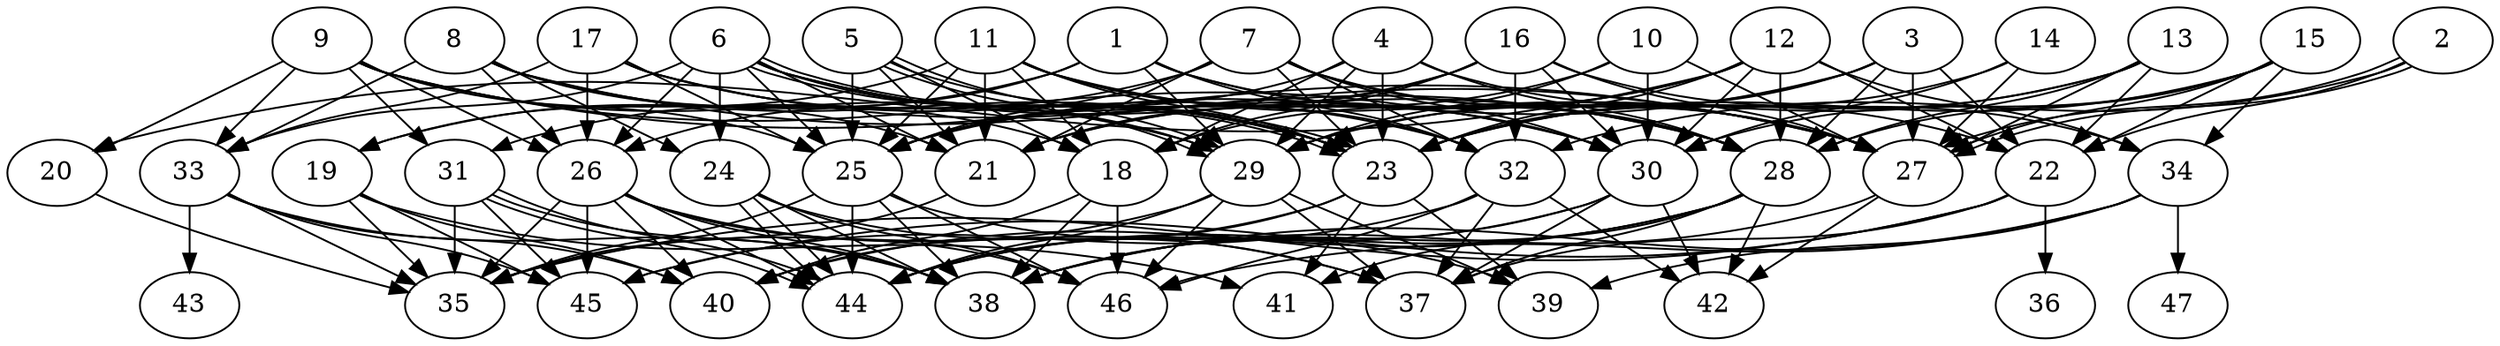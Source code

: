 // DAG (tier=3-complex, mode=data, n=47, ccr=0.542, fat=0.734, density=0.763, regular=0.255, jump=0.213, mindata=4194304, maxdata=33554432)
// DAG automatically generated by daggen at Sun Aug 24 16:33:35 2025
// /home/ermia/Project/Environments/daggen/bin/daggen --dot --ccr 0.542 --fat 0.734 --regular 0.255 --density 0.763 --jump 0.213 --mindata 4194304 --maxdata 33554432 -n 47 
digraph G {
  1 [size="7009032310275656646656", alpha="0.03", expect_size="3504516155137828323328"]
  1 -> 19 [size ="2929962273210368"]
  1 -> 26 [size ="2929962273210368"]
  1 -> 27 [size ="2929962273210368"]
  1 -> 28 [size ="2929962273210368"]
  1 -> 29 [size ="2929962273210368"]
  1 -> 32 [size ="2929962273210368"]
  2 [size="17733206083803060", alpha="0.06", expect_size="8866603041901530"]
  2 -> 22 [size ="995736367923200"]
  2 -> 27 [size ="995736367923200"]
  2 -> 27 [size ="995736367923200"]
  2 -> 32 [size ="995736367923200"]
  3 [size="2681363775369112064", alpha="0.09", expect_size="1340681887684556032"]
  3 -> 22 [size ="1000677752963072"]
  3 -> 23 [size ="1000677752963072"]
  3 -> 25 [size ="1000677752963072"]
  3 -> 27 [size ="1000677752963072"]
  3 -> 28 [size ="1000677752963072"]
  3 -> 29 [size ="1000677752963072"]
  4 [size="7238686567942393856", alpha="0.08", expect_size="3619343283971196928"]
  4 -> 18 [size ="8698724804984832"]
  4 -> 22 [size ="8698724804984832"]
  4 -> 23 [size ="8698724804984832"]
  4 -> 25 [size ="8698724804984832"]
  4 -> 28 [size ="8698724804984832"]
  4 -> 29 [size ="8698724804984832"]
  5 [size="964465351181268096", alpha="0.16", expect_size="482232675590634048"]
  5 -> 18 [size ="1422695577157632"]
  5 -> 21 [size ="1422695577157632"]
  5 -> 23 [size ="1422695577157632"]
  5 -> 25 [size ="1422695577157632"]
  5 -> 29 [size ="1422695577157632"]
  5 -> 29 [size ="1422695577157632"]
  6 [size="10671074223616864256", alpha="0.04", expect_size="5335537111808432128"]
  6 -> 21 [size ="4743660516147200"]
  6 -> 23 [size ="4743660516147200"]
  6 -> 23 [size ="4743660516147200"]
  6 -> 24 [size ="4743660516147200"]
  6 -> 25 [size ="4743660516147200"]
  6 -> 26 [size ="4743660516147200"]
  6 -> 28 [size ="4743660516147200"]
  6 -> 29 [size ="4743660516147200"]
  6 -> 30 [size ="4743660516147200"]
  6 -> 33 [size ="4743660516147200"]
  7 [size="23437185355605818212352", alpha="0.05", expect_size="11718592677802909106176"]
  7 -> 21 [size ="6551794847055872"]
  7 -> 23 [size ="6551794847055872"]
  7 -> 25 [size ="6551794847055872"]
  7 -> 27 [size ="6551794847055872"]
  7 -> 28 [size ="6551794847055872"]
  7 -> 30 [size ="6551794847055872"]
  7 -> 31 [size ="6551794847055872"]
  7 -> 32 [size ="6551794847055872"]
  8 [size="652731181653736704", alpha="0.12", expect_size="326365590826868352"]
  8 -> 18 [size ="377014376726528"]
  8 -> 21 [size ="377014376726528"]
  8 -> 23 [size ="377014376726528"]
  8 -> 24 [size ="377014376726528"]
  8 -> 26 [size ="377014376726528"]
  8 -> 27 [size ="377014376726528"]
  8 -> 33 [size ="377014376726528"]
  9 [size="3415640442900664287232", alpha="0.12", expect_size="1707820221450332143616"]
  9 -> 20 [size ="1814421089288192"]
  9 -> 25 [size ="1814421089288192"]
  9 -> 26 [size ="1814421089288192"]
  9 -> 27 [size ="1814421089288192"]
  9 -> 29 [size ="1814421089288192"]
  9 -> 30 [size ="1814421089288192"]
  9 -> 31 [size ="1814421089288192"]
  9 -> 33 [size ="1814421089288192"]
  10 [size="15479414518030090108928", alpha="0.19", expect_size="7739707259015045054464"]
  10 -> 21 [size ="4968893332324352"]
  10 -> 27 [size ="4968893332324352"]
  10 -> 29 [size ="4968893332324352"]
  10 -> 30 [size ="4968893332324352"]
  11 [size="479204590817810317312", alpha="0.02", expect_size="239602295408905158656"]
  11 -> 18 [size ="489896082931712"]
  11 -> 19 [size ="489896082931712"]
  11 -> 21 [size ="489896082931712"]
  11 -> 23 [size ="489896082931712"]
  11 -> 25 [size ="489896082931712"]
  11 -> 27 [size ="489896082931712"]
  11 -> 30 [size ="489896082931712"]
  11 -> 32 [size ="489896082931712"]
  12 [size="7722813109426603008", alpha="0.18", expect_size="3861406554713301504"]
  12 -> 18 [size ="3580209919950848"]
  12 -> 20 [size ="3580209919950848"]
  12 -> 21 [size ="3580209919950848"]
  12 -> 22 [size ="3580209919950848"]
  12 -> 23 [size ="3580209919950848"]
  12 -> 28 [size ="3580209919950848"]
  12 -> 30 [size ="3580209919950848"]
  12 -> 34 [size ="3580209919950848"]
  13 [size="18715736581332845723648", alpha="0.09", expect_size="9357868290666422861824"]
  13 -> 22 [size ="5639335546191872"]
  13 -> 23 [size ="5639335546191872"]
  13 -> 27 [size ="5639335546191872"]
  13 -> 28 [size ="5639335546191872"]
  13 -> 29 [size ="5639335546191872"]
  14 [size="71508490774038960", alpha="0.02", expect_size="35754245387019480"]
  14 -> 23 [size ="1217238325526528"]
  14 -> 27 [size ="1217238325526528"]
  14 -> 30 [size ="1217238325526528"]
  15 [size="4429561023148858880", alpha="0.10", expect_size="2214780511574429440"]
  15 -> 22 [size ="2153393288118272"]
  15 -> 23 [size ="2153393288118272"]
  15 -> 27 [size ="2153393288118272"]
  15 -> 28 [size ="2153393288118272"]
  15 -> 30 [size ="2153393288118272"]
  15 -> 34 [size ="2153393288118272"]
  16 [size="627732703345633024", alpha="0.11", expect_size="313866351672816512"]
  16 -> 18 [size ="637563769454592"]
  16 -> 21 [size ="637563769454592"]
  16 -> 25 [size ="637563769454592"]
  16 -> 27 [size ="637563769454592"]
  16 -> 30 [size ="637563769454592"]
  16 -> 32 [size ="637563769454592"]
  16 -> 34 [size ="637563769454592"]
  17 [size="15890469740653776896", alpha="0.09", expect_size="7945234870326888448"]
  17 -> 23 [size ="5730178399469568"]
  17 -> 25 [size ="5730178399469568"]
  17 -> 26 [size ="5730178399469568"]
  17 -> 28 [size ="5730178399469568"]
  17 -> 32 [size ="5730178399469568"]
  17 -> 33 [size ="5730178399469568"]
  18 [size="3928535478969499", alpha="0.05", expect_size="1964267739484749"]
  18 -> 38 [size ="425136004005888"]
  18 -> 40 [size ="425136004005888"]
  18 -> 46 [size ="425136004005888"]
  19 [size="6053650255974372352", alpha="0.00", expect_size="3026825127987186176"]
  19 -> 35 [size ="2384542354636800"]
  19 -> 40 [size ="2384542354636800"]
  19 -> 41 [size ="2384542354636800"]
  19 -> 45 [size ="2384542354636800"]
  20 [size="134915308982380432", alpha="0.04", expect_size="67457654491190216"]
  20 -> 35 [size ="2412059077640192"]
  21 [size="105392635847295168", alpha="0.15", expect_size="52696317923647584"]
  21 -> 35 [size ="2486016199884800"]
  22 [size="78021839744026320", alpha="0.19", expect_size="39010919872013160"]
  22 -> 35 [size ="3033389909147648"]
  22 -> 36 [size ="3033389909147648"]
  22 -> 37 [size ="3033389909147648"]
  22 -> 45 [size ="3033389909147648"]
  23 [size="163888734956462912", alpha="0.02", expect_size="81944367478231456"]
  23 -> 39 [size ="8084352650969088"]
  23 -> 40 [size ="8084352650969088"]
  23 -> 41 [size ="8084352650969088"]
  23 -> 44 [size ="8084352650969088"]
  24 [size="5462726524909519896576", alpha="0.05", expect_size="2731363262454759948288"]
  24 -> 37 [size ="2481397230993408"]
  24 -> 38 [size ="2481397230993408"]
  24 -> 44 [size ="2481397230993408"]
  24 -> 44 [size ="2481397230993408"]
  24 -> 46 [size ="2481397230993408"]
  25 [size="108179143802265568", alpha="0.10", expect_size="54089571901132784"]
  25 -> 35 [size ="2113793958084608"]
  25 -> 38 [size ="2113793958084608"]
  25 -> 39 [size ="2113793958084608"]
  25 -> 44 [size ="2113793958084608"]
  25 -> 46 [size ="2113793958084608"]
  26 [size="20756317992671068028928", alpha="0.05", expect_size="10378158996335534014464"]
  26 -> 35 [size ="6042131839844352"]
  26 -> 37 [size ="6042131839844352"]
  26 -> 38 [size ="6042131839844352"]
  26 -> 40 [size ="6042131839844352"]
  26 -> 44 [size ="6042131839844352"]
  26 -> 45 [size ="6042131839844352"]
  26 -> 46 [size ="6042131839844352"]
  27 [size="96442626830786032", alpha="0.07", expect_size="48221313415393016"]
  27 -> 38 [size ="7778960075128832"]
  27 -> 42 [size ="7778960075128832"]
  28 [size="7059770728121683968", alpha="0.08", expect_size="3529885364060841984"]
  28 -> 37 [size ="8003825243783168"]
  28 -> 38 [size ="8003825243783168"]
  28 -> 40 [size ="8003825243783168"]
  28 -> 41 [size ="8003825243783168"]
  28 -> 42 [size ="8003825243783168"]
  28 -> 44 [size ="8003825243783168"]
  29 [size="6254380401040443392", alpha="0.06", expect_size="3127190200520221696"]
  29 -> 35 [size ="5967618687107072"]
  29 -> 37 [size ="5967618687107072"]
  29 -> 39 [size ="5967618687107072"]
  29 -> 44 [size ="5967618687107072"]
  29 -> 46 [size ="5967618687107072"]
  30 [size="207914769981479232", alpha="0.10", expect_size="103957384990739616"]
  30 -> 37 [size ="3333333815656448"]
  30 -> 38 [size ="3333333815656448"]
  30 -> 42 [size ="3333333815656448"]
  30 -> 44 [size ="3333333815656448"]
  31 [size="1650887812485064448", alpha="0.13", expect_size="825443906242532224"]
  31 -> 35 [size ="764581429379072"]
  31 -> 38 [size ="764581429379072"]
  31 -> 44 [size ="764581429379072"]
  31 -> 44 [size ="764581429379072"]
  31 -> 45 [size ="764581429379072"]
  32 [size="1392824347623669366784", alpha="0.13", expect_size="696412173811834683392"]
  32 -> 37 [size ="997748048396288"]
  32 -> 42 [size ="997748048396288"]
  32 -> 45 [size ="997748048396288"]
  32 -> 46 [size ="997748048396288"]
  33 [size="359242129836464128", alpha="0.16", expect_size="179621064918232064"]
  33 -> 35 [size ="8957240941740032"]
  33 -> 38 [size ="8957240941740032"]
  33 -> 40 [size ="8957240941740032"]
  33 -> 43 [size ="8957240941740032"]
  33 -> 45 [size ="8957240941740032"]
  34 [size="13932670506069508096", alpha="0.12", expect_size="6966335253034754048"]
  34 -> 38 [size ="4813333911830528"]
  34 -> 39 [size ="4813333911830528"]
  34 -> 46 [size ="4813333911830528"]
  34 -> 47 [size ="4813333911830528"]
  35 [size="10684163757539684352", alpha="0.18", expect_size="5342081878769842176"]
  36 [size="5626318525106556502016", alpha="0.05", expect_size="2813159262553278251008"]
  37 [size="197999969624090496", alpha="0.07", expect_size="98999984812045248"]
  38 [size="112736617537855408", alpha="0.12", expect_size="56368308768927704"]
  39 [size="88729460814476816", alpha="0.15", expect_size="44364730407238408"]
  40 [size="3220266785889232384", alpha="0.13", expect_size="1610133392944616192"]
  41 [size="9122552145573570560", alpha="0.08", expect_size="4561276072786785280"]
  42 [size="5274362701910351282176", alpha="0.09", expect_size="2637181350955175641088"]
  43 [size="17533209480622514176", alpha="0.05", expect_size="8766604740311257088"]
  44 [size="146717714357611744", alpha="0.07", expect_size="73358857178805872"]
  45 [size="451898537902149206016", alpha="0.11", expect_size="225949268951074603008"]
  46 [size="12073204127463690240", alpha="0.07", expect_size="6036602063731845120"]
  47 [size="12069732410416283648", alpha="0.12", expect_size="6034866205208141824"]
}